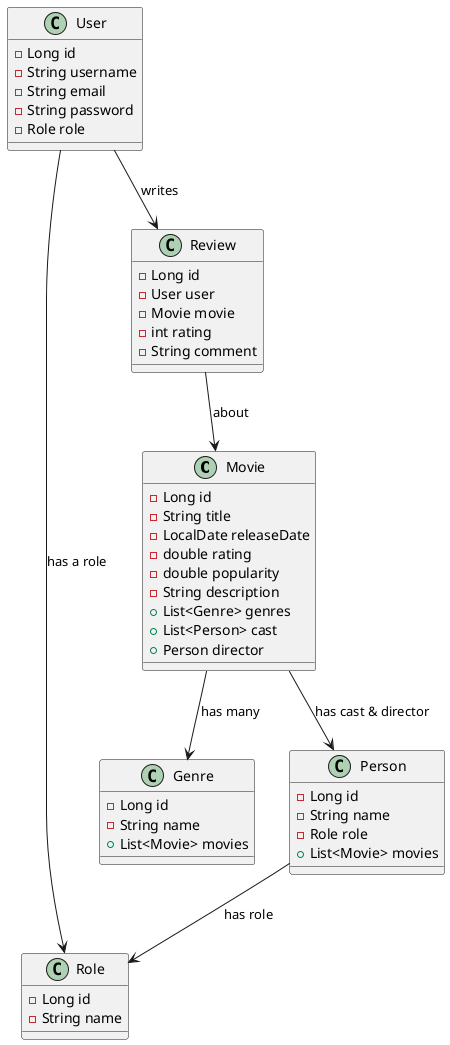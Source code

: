 @startuml
'https://plantuml.com/class-diagram

class Movie {
  - Long id
  - String title
  - LocalDate releaseDate
  - double rating
  - double popularity
  - String description
  + List<Genre> genres
  + List<Person> cast
  + Person director
}

class Genre {
  - Long id
  - String name
  + List<Movie> movies
}

class Person {
  - Long id
  - String name
  - Role role
  + List<Movie> movies
}

class Role {
  - Long id
  - String name
}

class User {
  - Long id
  - String username
  - String email
  - String password
  - Role role
}

class Review {
  - Long id
  - User user
  - Movie movie
  - int rating
  - String comment
}

Movie --> Genre : "has many"
Movie --> Person : "has cast & director"
Person --> Role : "has role"
User --> Role : "has a role"
User --> Review : "writes"
Review --> Movie : "about"
@enduml
